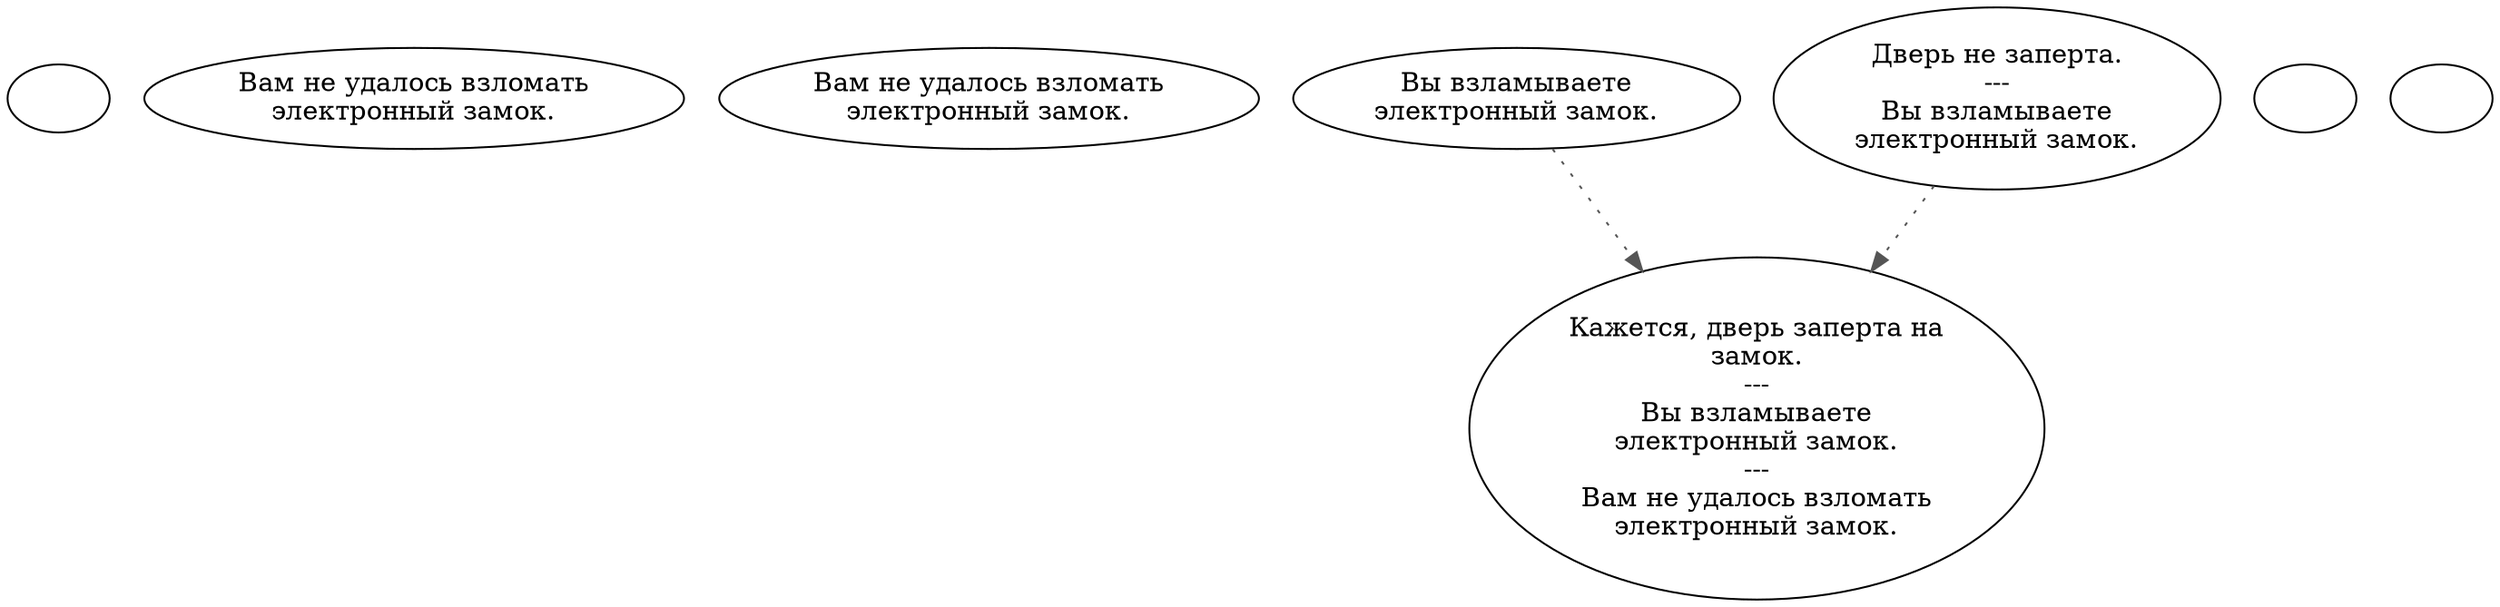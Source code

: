 digraph hdtvault {
  "start" [style=filled       fillcolor="#FFFFFF"       color="#000000"]
  "start" [label=""]
  "look_at_p_proc" [style=filled       fillcolor="#FFFFFF"       color="#000000"]
  "look_at_p_proc" [label="Вам не удалось взломать\nэлектронный замок."]
  "use_p_proc" [style=filled       fillcolor="#FFFFFF"       color="#000000"]
  "use_p_proc" [label="Вам не удалось взломать\nэлектронный замок."]
  "use_skill_on_p_proc" [style=filled       fillcolor="#FFFFFF"       color="#000000"]
  "use_skill_on_p_proc" -> "OpenDoor" [style=dotted color="#555555"]
  "use_skill_on_p_proc" [label="Вы взламываете\nэлектронный замок."]
  "use_obj_on_p_proc" [style=filled       fillcolor="#FFFFFF"       color="#000000"]
  "use_obj_on_p_proc" -> "OpenDoor" [style=dotted color="#555555"]
  "use_obj_on_p_proc" [label="Дверь не заперта.\n---\nВы взламываете\nэлектронный замок."]
  "map_update_p_proc" [style=filled       fillcolor="#FFFFFF"       color="#000000"]
  "map_update_p_proc" [label=""]
  "damage_p_proc" [style=filled       fillcolor="#FFFFFF"       color="#000000"]
  "damage_p_proc" [label=""]
  "OpenDoor" [style=filled       fillcolor="#FFFFFF"       color="#000000"]
  "OpenDoor" [label="Кажется, дверь заперта на\nзамок.\n---\nВы взламываете\nэлектронный замок.\n---\nВам не удалось взломать\nэлектронный замок."]
}